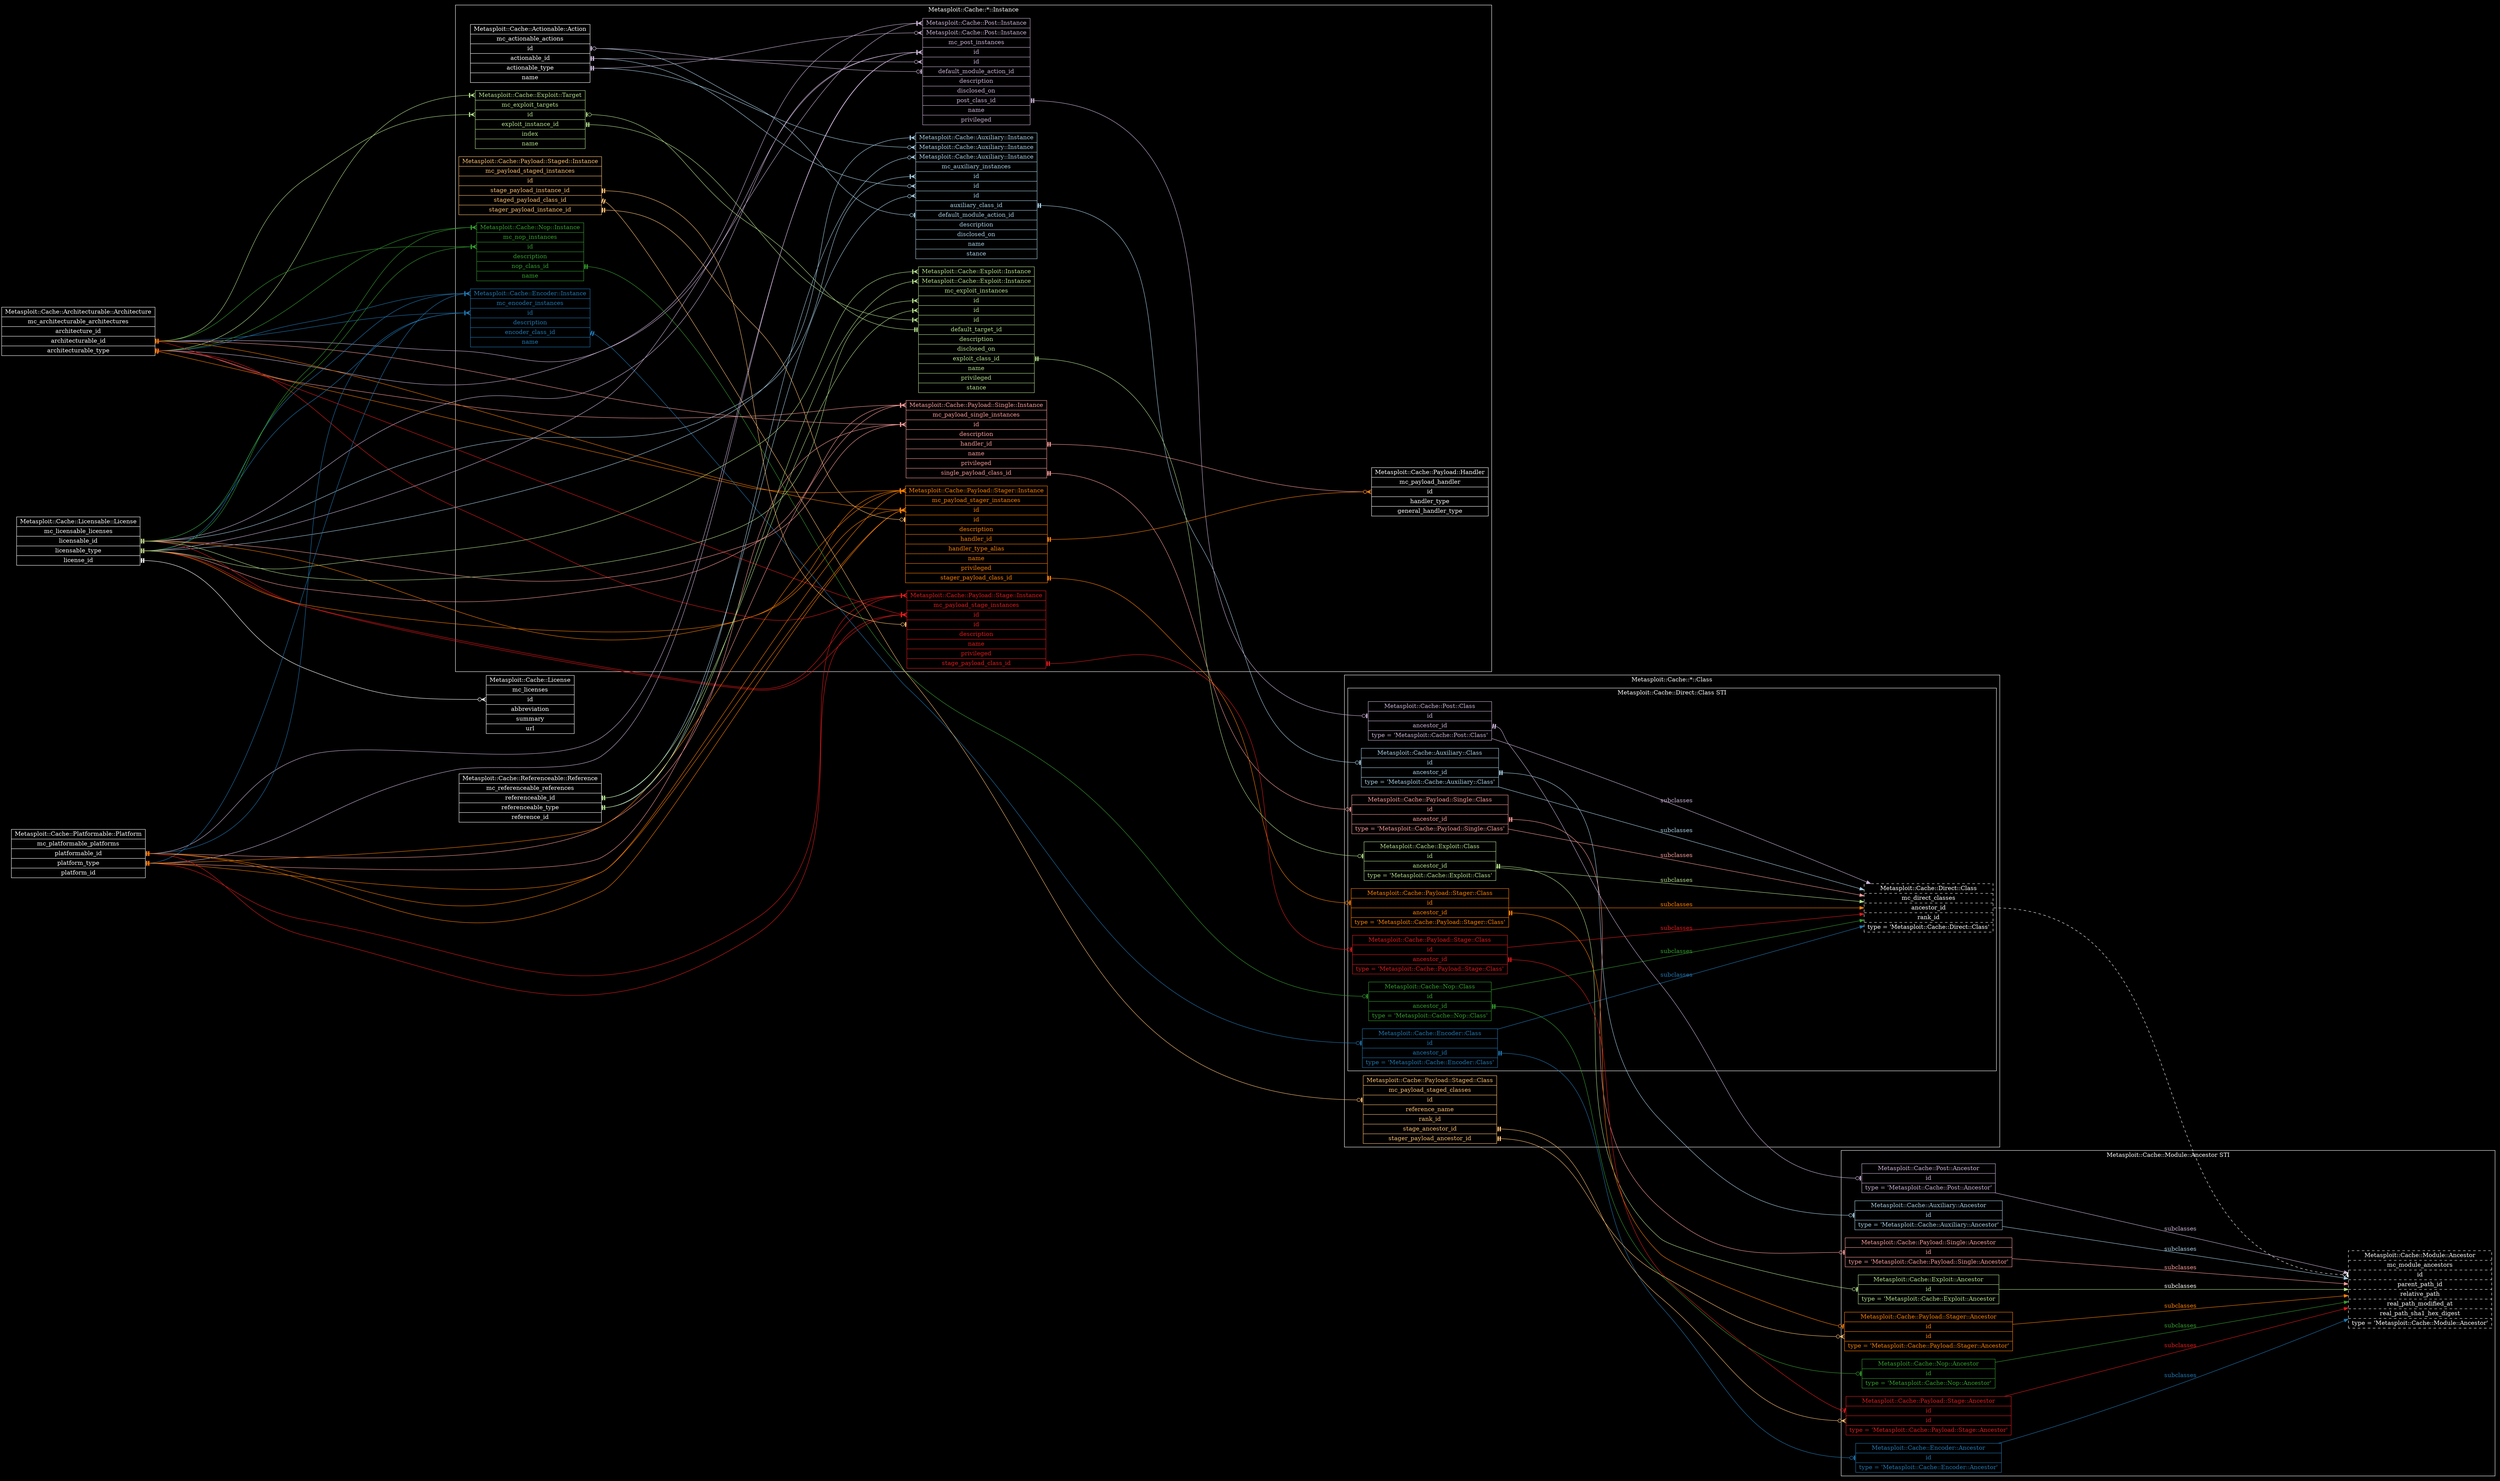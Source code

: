 digraph "metasploit-cache" {
  graph [
    bgcolor = "black"
    rankdir = "LR"
    ranksep = "10"
  ]
  node [
    color = "white"
    fontcolor = "white"
    shape = "record"
  ]
  edge [
    color = "white"
    fontcolor = "white"
  ]

  "Metasploit::Cache::Actionable::Action" [
    label = "Metasploit::Cache::Actionable::Action | mc_actionable_actions | <id>id | <actionable_id>actionable_id | <actionable_type>actionable_type | name"
  ]

  "Metasploit::Cache::Actionable::Action":actionable_id -> "Metasploit::Cache::Auxiliary::Instance":id_for_action [
    arrowhead = "crowodot"
    arrowtail = "teetee"
    color = "/paired9/1"
    dir = "both"
  ]

  "Metasploit::Cache::Actionable::Action":actionable_type -> "Metasploit::Cache::Auxiliary::Instance":type_for_actionable_type [
    arrowhead = "crowodot"
    arrowtail = "teetee"
    color = "/paired9/1"
    dir = "both"
  ]

  "Metasploit::Cache::Actionable::Action":actionable_id -> "Metasploit::Cache::Post::Instance":id_for_action [
    arrowhead = "crowodot"
    arrowtail = "teetee"
    color = "/paired9/9"
    dir = "both"
  ]

  "Metasploit::Cache::Actionable::Action":actionable_type -> "Metasploit::Cache::Post::Instance":type_for_actionable_type [
    arrowhead = "crowodot"
    arrowtail = "teetee"
    color = "/paired9/9"
    dir = "both"
  ]

  "Metasploit::Cache::Architecturable::Architecture" [
    label = "Metasploit::Cache::Architecturable::Architecture | mc_architecturable_architectures | <architecture_id>architecture_id | <architecturable_id>architecturable_id | <architecturable_type>architecturable_type"
  ]

  "Metasploit::Cache::Architecturable::Architecture":architecturable_id -> "Metasploit::Cache::Encoder::Instance":id [
    arrowhead = "crowtee"
    arrowtail = "teetee"
    color = "/paired9/2"
    dir = "both"
  ]

  "Metasploit::Cache::Architecturable::Architecture":architecturable_type -> "Metasploit::Cache::Encoder::Instance":type [
    arrowhead = "crowtee"
    arrowtail = "teetee"
    color = "/paired9/2"
    dir = "both"
  ]

  "Metasploit::Cache::Architecturable::Architecture":architecturable_id -> "Metasploit::Cache::Exploit::Target":id [
    arrowhead = "crowtee"
    arrowtail = "teetee"
    color = "/paired9/3"
    dir = "both"
  ]

  "Metasploit::Cache::Architecturable::Architecture":architecturable_type -> "Metasploit::Cache::Exploit::Target":type [
    arrowhead = "crowtee"
    arrowtail = "teetee"
    color = "/paired9/3"
    dir = "both"
  ]

  "Metasploit::Cache::Architecturable::Architecture":architecturable_id -> "Metasploit::Cache::Nop::Instance":id [
    arrowhead = "crowtee"
    arrowtail = "teetee"
    color = "/paired9/4"
    dir = "both"
  ]

  "Metasploit::Cache::Architecturable::Architecture":architecturable_type -> "Metasploit::Cache::Nop::Instance":type [
    arrowhead = "crowtee"
    arrowtail = "teetee"
    color = "/paired9/4"
    dir = "both"
  ]

  "Metasploit::Cache::Architecturable::Architecture":architecturable_id -> "Metasploit::Cache::Payload::Single::Instance":id [
    arrowhead = "crowtee"
    arrowtail = "teetee"
    color = "/paired9/5"
    dir = "both"
  ]

  "Metasploit::Cache::Architecturable::Architecture":architecturable_type -> "Metasploit::Cache::Payload::Single::Instance":type [
    arrowhead = "crowtee"
    arrowtail = "teetee"
    color = "/paired9/5"
    dir = "both"
  ]

  "Metasploit::Cache::Architecturable::Architecture":architecturable_id -> "Metasploit::Cache::Payload::Stage::Instance":id [
    arrowhead = "crowtee"
    arrowtail = "teetee"
    color = "/paired9/6"
    dir = "both"
  ]

  "Metasploit::Cache::Architecturable::Architecture":architecturable_type -> "Metasploit::Cache::Payload::Stage::Instance":type [
    arrowhead = "crowtee"
    arrowtail = "teetee"
    color = "/paired9/6"
    dir = "both"
  ]

  "Metasploit::Cache::Architecturable::Architecture":architecturable_id -> "Metasploit::Cache::Payload::Stager::Instance":id [
    arrowhead = "crowtee"
    arrowtail = "teetee"
    color = "/paired9/8"
    dir = "both"
  ]

  "Metasploit::Cache::Architecturable::Architecture":architecturable_type -> "Metasploit::Cache::Payload::Stager::Instance":type [
    arrowhead = "crowtee"
    arrowtail = "teetee"
    color = "/paired9/8"
    dir = "both"
  ]

  "Metasploit::Cache::Architecturable::Architecture":architecturable_id -> "Metasploit::Cache::Post::Instance":id [
    arrowhead = "crowtee"
    arrowtail = "teetee"
    color = "/paired9/9"
    dir = "both"
  ]

  "Metasploit::Cache::Architecturable::Architecture":architecturable_type -> "Metasploit::Cache::Post::Instance":type [
    arrowhead = "crowtee"
    arrowtail = "teetee"
    color = "/paired9/9"
    dir = "both"
  ]

  "Metasploit::Cache::License" [
    label = "Metasploit::Cache::License | mc_licenses | <id>id | abbreviation | summary | url"
  ]

  "Metasploit::Cache::Licensable::License" [
    label = "Metasploit::Cache::Licensable::License | mc_licensable_licenses | <licensable_id>licensable_id | <licensable_type>licensable_type | <license_id>license_id"
  ]

  "Metasploit::Cache::Licensable::License":licensable_id -> "Metasploit::Cache::Auxiliary::Instance":id [
    arrowhead = "crowtee"
    arrowtail = "teetee"
    color = "/paired9/1"
    dir = "both"
  ]

  "Metasploit::Cache::Licensable::License":licensable_type -> "Metasploit::Cache::Auxiliary::Instance":type [
    arrowhead = "crowtee"
    arrowtail = "teetee"
    color = "/paired9/1"
    dir = "both"
  ]

  "Metasploit::Cache::Licensable::License":licensable_id -> "Metasploit::Cache::Encoder::Instance":id [
    arrowhead = "crowtee"
    arrowtail = "teetee"
    color = "/paired9/2"
    dir = "both"
  ]

  "Metasploit::Cache::Licensable::License":licensable_type -> "Metasploit::Cache::Encoder::Instance":type [
    arrowhead = "crowtee"
    arrowtail = "teetee"
    color = "/paired9/2"
    dir = "both"
  ]

  "Metasploit::Cache::Licensable::License":licensable_id -> "Metasploit::Cache::Exploit::Instance":id_for_licensable_id [
    arrowhead = "crowtee"
    arrowtail = "teetee"
    color = "/paired9/3"
    dir = "both"
  ]

  "Metasploit::Cache::Licensable::License":licensable_type -> "Metasploit::Cache::Exploit::Instance":type [
    arrowhead = "crowtee"
    arrowtail = "teetee"
    color = "/paired9/3"
    dir = "both"
  ]

  "Metasploit::Cache::Licensable::License":licensable_id -> "Metasploit::Cache::Nop::Instance":id [
    arrowhead = "crowtee"
    arrowtail = "teetee"
    color = "/paired9/4"
    dir = "both"
  ]

  "Metasploit::Cache::Licensable::License":licensable_type -> "Metasploit::Cache::Nop::Instance":type [
    arrowhead = "crowtee"
    arrowtail = "teetee"
    color = "/paired9/4"
    dir = "both"
  ]

  "Metasploit::Cache::Licensable::License":licensable_id -> "Metasploit::Cache::Payload::Single::Instance":id [
    arrowhead = "crowtee"
    arrowtail = "teetee"
    color = "/paired9/5"
    dir = "both"
  ]

  "Metasploit::Cache::Licensable::License":licensable_type -> "Metasploit::Cache::Payload::Single::Instance":type [
    arrowhead = "crowtee"
    arrowtail = "teetee"
    color = "/paired9/5"
    dir = "both"
  ]

  "Metasploit::Cache::Licensable::License":licensable_id -> "Metasploit::Cache::Payload::Stage::Instance":id [
    arrowhead = "crowtee"
    arrowtail = "teetee"
    color = "/paired9/6"
    dir = "both"
  ]

  "Metasploit::Cache::Licensable::License":licensable_type -> "Metasploit::Cache::Payload::Stage::Instance":type [
    arrowhead = "crowtee"
    arrowtail = "teetee"
    color = "/paired9/6"
    dir = "both"
  ]

  "Metasploit::Cache::Licensable::License":licensable_id -> "Metasploit::Cache::Payload::Stager::Instance":id [
    arrowhead = "crowtee"
    arrowtail = "teetee"
    color = "/paired9/8"
    dir = "both"
  ]

  "Metasploit::Cache::Licensable::License":licensable_type -> "Metasploit::Cache::Payload::Stager::Instance":type [
    arrowhead = "crowtee"
    arrowtail = "teetee"
    color = "/paired9/8"
    dir = "both"
  ]

  "Metasploit::Cache::Licensable::License":licensable_id -> "Metasploit::Cache::Post::Instance":id [
    arrowhead = "crowtee"
    arrowtail = "teetee"
    color = "/paired9/9"
    dir = "both"
  ]

  "Metasploit::Cache::Licensable::License":licensable_type -> "Metasploit::Cache::Post::Instance":type [
    arrowhead = "crowtee"
    arrowtail = "teetee"
    color = "/paired9/9"
    dir = "both"
  ]

  "Metasploit::Cache::Licensable::License":license_id -> "Metasploit::Cache::License":id [
    arrowhead = "crowodot"
    arrowtail = "teetee"
    dir = "both"
  ]

  "Metasploit::Cache::Payload::Handler" [
    label = "Metasploit::Cache::Payload::Handler | mc_payload_handler | <id>id | handler_type | general_handler_type"
  ]

  "Metasploit::Cache::Platformable::Platform" [
    label = "Metasploit::Cache::Platformable::Platform | mc_platformable_platforms | <platformable_id>platformable_id | <platformable_type>platform_type | <platform_id>platform_id"
  ]

  "Metasploit::Cache::Platformable::Platform":platformable_id -> "Metasploit::Cache::Encoder::Instance":id [
    arrowhead = "crowtee"
    arrowtail = "teetee"
    color = "/paired9/2"
    dir = "both"
  ]

  "Metasploit::Cache::Platformable::Platform":platformable_type -> "Metasploit::Cache::Encoder::Instance":type [
    arrowhead = "crowtee"
    arrowtail = "teetee"
    color = "/paired9/2"
    dir = "both"
  ]

  "Metasploit::Cache::Platformable::Platform":platformable_id -> "Metasploit::Cache::Payload::Single::Instance":id [
    arrowhead = "crowtee"
    arrowtail = "teetee"
    color = "/paired9/5"
    dir = "both"
  ]

  "Metasploit::Cache::Platformable::Platform":platformable_type -> "Metasploit::Cache::Payload::Single::Instance":type [
    arrowhead = "crowtee"
    arrowtail = "teetee"
    color = "/paired9/5"
    dir = "both"
  ]

  "Metasploit::Cache::Platformable::Platform":platformable_id -> "Metasploit::Cache::Payload::Stage::Instance":id [
    arrowhead = "crowtee"
    arrowtail = "teetee"
    color = "/paired9/6"
    dir = "both"
  ]

  "Metasploit::Cache::Platformable::Platform":platformable_type -> "Metasploit::Cache::Payload::Stage::Instance":type [
    arrowhead = "crowtee"
    arrowtail = "teetee"
    color = "/paired9/6"
    dir = "both"
  ]

  "Metasploit::Cache::Platformable::Platform":platformable_id -> "Metasploit::Cache::Payload::Stager::Instance":id [
    arrowhead = "crowtee"
    arrowtail = "teetee"
    color = "/paired9/8"
    dir = "both"
  ]

  "Metasploit::Cache::Platformable::Platform":platformable_type -> "Metasploit::Cache::Payload::Stager::Instance":type [
    arrowhead = "crowtee"
    arrowtail = "teetee"
    color = "/paired9/8"
    dir = "both"
  ]

  "Metasploit::Cache::Platformable::Platform":platformable_id -> "Metasploit::Cache::Post::Instance":id [
    arrowhead = "crowtee"
    arrowtail = "teetee"
    color = "/paired9/9"
    dir = "both"
  ]

  "Metasploit::Cache::Platformable::Platform":platformable_type -> "Metasploit::Cache::Post::Instance":id [
    arrowhead = "crowtee"
    arrowtail = "teetee"
    color = "/paired9/9"
    dir = "both"
  ]

  "Metasploit::Cache::Platformable::Platform":platformable_id -> "Metasploit::Cache::Payload::Stager::Instance":id [
    arrowhead = "crowtee"
    arrowtail = "teetee"
    color = "/paired9/8"
    dir = "both"
  ]

  "Metasploit::Cache::Platformable::Platform":platformable_type -> "Metasploit::Cache::Payload::Stager::Instance":type [
    arrowhead = "crowtee"
    arrowtail = "teetee"
    color = "/paired9/8"
    dir = "both"
  ]

  "Metasploit::Cache::Referenceable::Reference" [
    label = "Metasploit::Cache::Referenceable::Reference | mc_referenceable_references | <referenceable_id>referenceable_id | <referenceable_type>referenceable_type | reference_id"
  ]

  "Metasploit::Cache::Referenceable::Reference":referenceable_id -> "Metasploit::Cache::Auxiliary::Instance":id_for_referenceable_id [
    arrowhead = "crowodot"
    arrowtail = "teetee"
    color = "/paired9/1"
    dir = "both"
  ]

  "Metasploit::Cache::Referenceable::Reference":referenceable_type -> "Metasploit::Cache::Auxiliary::Instance":type_for_referenceable_type [
    arrowhead = "crowodot"
    arrowtail = "teetee"
    color = "/paired9/1"
    dir = "both"
  ]

  "Metasploit::Cache::Referenceable::Reference":referenceable_id -> "Metasploit::Cache::Exploit::Instance":id_for_referenceable_id [
    arrowhead = "crowtee"
    arrowtail = "teetee"
    color = "/paired9/3"
    dir = "both"
  ]

  "Metasploit::Cache::Referenceable::Reference":referenceable_type -> "Metasploit::Cache::Exploit::Instance":type_for_referenceable_type [
    arrowhead = "crowtee"
    arrowtail = "teetee"
    color = "/paired9/3"
    dir = "both"
  ]

  "Metasploit::Cache::Exploit::Target" [
    color = "/paired9/3"
    fontcolor = "/paired9/3"
    label = "<type>Metasploit::Cache::Exploit::Target | mc_exploit_targets | <id>id | <exploit_instance_id>exploit_instance_id | index | name"
  ]

  "Metasploit::Cache::Exploit::Target":exploit_instance_id -> "Metasploit::Cache::Exploit::Instance":id_to_exploit_instance_id [
    arrowhead = "crowtee"
    arrowtail = "teetee"
    color = "/paired9/3"
    dir = "both"
  ]

  subgraph cluster_mc_module_ancestors {
    color = "white"
    fontcolor = "white"
    label = "Metasploit::Cache::Module::Ancestor STI"

    "Metasploit::Cache::Module::Ancestor" [
      label = "Metasploit::Cache::Module::Ancestor | mc_module_ancestors | <id>id | <parent_path_id>parent_path_id | relative_path | real_path_modified_at | real_path_sha1_hex_digest | type = 'Metasploit::Cache::Module::Ancestor'"
      style = "dashed"
    ]

    "Metasploit::Cache::Auxiliary::Ancestor" [
      fontcolor = "/paired9/1"
      label = "Metasploit::Cache::Auxiliary::Ancestor | <id>id | type = 'Metasploit::Cache::Auxiliary::Ancestor'"
      color = "/paired9/1"
    ]

    "Metasploit::Cache::Auxiliary::Ancestor" -> "Metasploit::Cache::Module::Ancestor" [
      color = "/paired9/1"
      fontcolor = "/paired9/1"
      label = "subclasses"
    ]

    "Metasploit::Cache::Encoder::Ancestor" [
      color = "/paired9/2"
      fontcolor = "/paired9/2"
      label = "Metasploit::Cache::Encoder::Ancestor | <id>id | type = 'Metasploit::Cache::Encoder::Ancestor'"
    ]

    "Metasploit::Cache::Encoder::Ancestor" -> "Metasploit::Cache::Module::Ancestor" [
      color = "/paired9/2"
      fontcolor = "/paired9/2"
      label = "subclasses"
    ]

    "Metasploit::Cache::Exploit::Ancestor" [
      color = "/paired9/3"
      fontcolor = "/paired9/3"
      label = "Metasploit::Cache::Exploit::Ancestor | <id>id | type = 'Metasploit::Cache::Exploit::Ancestor"
    ]

    "Metasploit::Cache::Exploit::Ancestor" -> "Metasploit::Cache::Module::Ancestor" [
      color = "/paired9/3"
      fontcolot = "/paired9/3"
      label = "subclasses"
    ]

    "Metasploit::Cache::Nop::Ancestor" [
      color = "/paired9/4"
      fontcolor = "/paired9/4"
      label = "Metasploit::Cache::Nop::Ancestor | <id>id | type = 'Metasploit::Cache::Nop::Ancestor'"
    ]

    "Metasploit::Cache::Nop::Ancestor" -> "Metasploit::Cache::Module::Ancestor" [
      color = "/paired9/4"
      fontcolor = "/paired9/4"
      label = "subclasses"
    ]

    "Metasploit::Cache::Payload::Single::Ancestor" [
      color = "/paired9/5"
      fontcolor = "/paired9/5"
      label = "Metasploit::Cache::Payload::Single::Ancestor | <id>id | type = 'Metasploit::Cache::Payload::Single::Ancestor'"
    ]

    "Metasploit::Cache::Payload::Single::Ancestor" -> "Metasploit::Cache::Module::Ancestor" [
      color = "/paired9/5"
      fontcolor = "/paired9/5"
      label = "subclasses"
    ]

    "Metasploit::Cache::Payload::Stage::Ancestor" [
      color = "/paired9/6"
      fontcolor = "/paired9/6"
      label = "Metasploit::Cache::Payload::Stage::Ancestor | <id_to_ancestor_id>id | <id_to_stage_payload_ancestor_id>id | type = 'Metasploit::Cache::Payload::Stage::Ancestor'"
    ]

    "Metasploit::Cache::Payload::Stage::Ancestor" -> "Metasploit::Cache::Module::Ancestor" [
      color = "/paired9/6"
      fontcolor = "/paired9/6"
      label = "subclasses"
    ]

    "Metasploit::Cache::Payload::Stager::Ancestor" [
      color = "/paired9/8"
      fontcolor = "/paired9/8"
      label = "Metasploit::Cache::Payload::Stager::Ancestor | <id_to_ancestor_id>id | <id_to_stager_payload_ancestor_id>id | type = 'Metasploit::Cache::Payload::Stager::Ancestor'"
    ]

    "Metasploit::Cache::Payload::Stager::Ancestor" -> "Metasploit::Cache::Module::Ancestor" [
      color = "/paired9/8"
      fontcolor = "/paired9/8"
      label = "subclasses"
    ]

    "Metasploit::Cache::Post::Ancestor" [
      color = "/paired9/9"
      fontcolor = "/paired9/9"
      label = "Metasploit::Cache::Post::Ancestor | <id>id | type = 'Metasploit::Cache::Post::Ancestor'"
    ]

    "Metasploit::Cache::Post::Ancestor" -> "Metasploit::Cache::Module::Ancestor" [
      color = "/paired9/9"
      fontcolor = "/paired9/9"
      label = "subclasses"
    ]
  }

  subgraph cluster_metasploit_cache_class {
    color = "white"
    fontcolor = "white"
    label = "Metasploit::Cache::*::Class"

    subgraph cluster_metasploit_cache_direct_class {
      color = "white"
      fontcolor = "white"

      label = "Metasploit::Cache::Direct::Class STI"

      "Metasploit::Cache::Direct::Class" [
        label = "Metasploit::Cache::Direct::Class | mc_direct_classes | <ancestor_id>ancestor_id | <rank_id>rank_id | type = 'Metasploit::Cache::Direct::Class'"
        style = "dashed"
      ]

      "Metasploit::Cache::Direct::Class":ancestor_id -> "Metasploit::Cache::Module::Ancestor":id [
        arrowhead = "teeodot"
        arrowtail = "teetee"
        style = "dashed"
      ]

      "Metasploit::Cache::Auxiliary::Class" [
        color = "/paired9/1"
        fontcolor = "/paired9/1"
        label = "Metasploit::Cache::Auxiliary::Class | <id>id | <ancestor_id>ancestor_id | type = 'Metasploit::Cache::Auxiliary::Class'"
      ]

      "Metasploit::Cache::Auxiliary::Class" -> "Metasploit::Cache::Direct::Class" [
        color = "/paired9/1"
        fontcolor = "/paired9/1"
        label = "subclasses"
      ]

      "Metasploit::Cache::Auxiliary::Class":ancestor_id -> "Metasploit::Cache::Auxiliary::Ancestor":id [
        arrowhead = "teeodot"
        arrowtail = "teetee"
        color = "/paired9/1"
        dir = "both"
      ]

      "Metasploit::Cache::Encoder::Class" [
        color = "/paired9/2"
        fontcolor = "/paired9/2"
        label = "Metasploit::Cache::Encoder::Class | <id>id | <ancestor_id>ancestor_id | type = 'Metasploit::Cache::Encoder::Class'"
      ]

      "Metasploit::Cache::Encoder::Class" -> "Metasploit::Cache::Direct::Class" [
        color = "/paired9/2"
        fontcolor = "/paired9/2"
        label = "subclasses"
      ]

      "Metasploit::Cache::Encoder::Class":ancestor_id -> "Metasploit::Cache::Encoder::Ancestor":id [
        arrowhead = "teeodot"
        arrowtail = "teetee"
        color = "/paired9/2"
        dir = "both"
      ]

      "Metasploit::Cache::Exploit::Class" [
        color = "/paired9/3"
        fontcolor = "/paired9/3"
        label = "Metasploit::Cache::Exploit::Class | <id>id | <ancestor_id>ancestor_id | type = 'Metasploit::Cache::Exploit::Class'"
      ]

      "Metasploit::Cache::Exploit::Class" -> "Metasploit::Cache::Direct::Class" [
        color = "/paired9/3"
        fontcolor = "/paired9/3"
        label = "subclasses"
      ]

      "Metasploit::Cache::Exploit::Class":ancestor_id -> "Metasploit::Cache::Exploit::Ancestor":id [
        arrowhead = "teeodot"
        arrowtail = "teetee"
        color = "/paired9/3"
        dir = "both"
      ]

      "Metasploit::Cache::Nop::Class" [
        color = "/paired9/4"
        fontcolor = "/paired9/4"
        label = "Metasploit::Cache::Nop::Class | <id>id | <ancestor_id>ancestor_id | type = 'Metasploit::Cache::Nop::Class'"
      ]

      "Metasploit::Cache::Nop::Class" -> "Metasploit::Cache::Direct::Class" [
        color = "/paired9/4"
        fontcolor = "/paired9/4"
        label = "subclasses"
      ]

      "Metasploit::Cache::Nop::Class":ancestor_id -> "Metasploit::Cache::Nop::Ancestor":id [
        arrowhead = "teeodot"
        arrowtail = "teetee"
        color = "/paired9/4"
        dir = "both"
      ]

      "Metasploit::Cache::Payload::Single::Class" [
        color = "/paired9/5"
        fontcolor = "/paired9/5"
        label = "Metasploit::Cache::Payload::Single::Class | <id>id | <ancestor_id>ancestor_id | type = 'Metasploit::Cache::Payload::Single::Class'"
      ]

      "Metasploit::Cache::Payload::Single::Class" -> "Metasploit::Cache::Direct::Class" [
        color = "/paired9/5"
        fontcolor = "/paired9/5"
        label = "subclasses"
      ]

      "Metasploit::Cache::Payload::Single::Class":ancestor_id -> "Metasploit::Cache::Payload::Single::Ancestor":id [
        arrowhead = "teeodot"
        arrowtail = "teetee"
        color = "/paired9/5"
        dir = "both"
      ]

      "Metasploit::Cache::Payload::Stage::Class" [
        color = "/paired9/6"
        fontcolor = "/paired9/6"
        label = "Metasploit::Cache::Payload::Stage::Class | <id>id | <ancestor_id>ancestor_id | type = 'Metasploit::Cache::Payload::Stage::Class'"
      ]

      "Metasploit::Cache::Payload::Stage::Class" -> "Metasploit::Cache::Direct::Class" [
        color = "/paired9/6"
        fontcolor = "/paired9/6"
        label = "subclasses"
      ]

      "Metasploit::Cache::Payload::Stage::Class":ancestor_id -> "Metasploit::Cache::Payload::Stage::Ancestor":id_to_ancestor_id [
        arrowhead = "teeodot"
        arrowtail = "teetee"
        color = "/paired9/6"
        dir = "both"
      ]


      "Metasploit::Cache::Payload::Stager::Class" [
        color = "/paired9/8"
        fontcolor = "/paired9/8"
        label = "Metasploit::Cache::Payload::Stager::Class | <id>id | <ancestor_id>ancestor_id | type = 'Metasploit::Cache::Payload::Stager::Class'"
      ]

      "Metasploit::Cache::Payload::Stager::Class" -> "Metasploit::Cache::Direct::Class" [
        color = "/paired9/8"
        fontcolor = "/paired9/8"
        label = "subclasses"
      ]

      "Metasploit::Cache::Payload::Stager::Class":ancestor_id -> "Metasploit::Cache::Payload::Stager::Ancestor":id_to_ancestor_id [
        arrowhead = "teeodot"
        arrowtail = "teetee"
        color = "/paired9/8"
        dir = "both"
      ]

      "Metasploit::Cache::Post::Class" [
        color = "/paired9/9"
        fontcolor = "/paired9/9"
        label = "Metasploit::Cache::Post::Class | <id>id | <ancestor_id>ancestor_id | type = 'Metasploit::Cache::Post::Class'"
      ]

      "Metasploit::Cache::Post::Class" -> "Metasploit::Cache::Direct::Class" [
        color = "/paired9/9"
        fontcolor = "/paired9/9"
        label = "subclasses"
      ]

      "Metasploit::Cache::Post::Class":ancestor_id -> "Metasploit::Cache::Post::Ancestor":id [
        arrowhead = "teeodot"
        arrowtail = "teetee"
        color = "/paired9/9"
        dir = "both"
      ]
    }

    "Metasploit::Cache::Payload::Staged::Class" [
      color = "/paired9/7"
      fontcolor = "/paired9/7"
      label = "Metasploit::Cache::Payload::Staged::Class | mc_payload_staged_classes | <id>id | reference_name | <rank_id>rank_id | <stage_payload_ancestor_id>stage_ancestor_id | <stager_payload_ancestor_id>stager_payload_ancestor_id"
    ]

    "Metasploit::Cache::Payload::Staged::Class":stage_payload_ancestor_id -> "Metasploit::Cache::Payload::Stage::Ancestor":id_to_stage_payload_ancestor_id [
      arrowhead = "crowodot"
      arrowtail = "teetee"
      color = "/paired9/7"
      dir = "both"
    ]

    "Metasploit::Cache::Payload::Staged::Class":stager_payload_ancestor_id -> "Metasploit::Cache::Payload::Stager::Ancestor":id_to_stager_payload_ancestor_id [
        arrowhead = "crowodot"
        arrowtail = "teetee"
        color = "/paired9/7"
        dir = "both"
    ]
  }

  subgraph cluster_metasploit_cache_instance {
    color = "white"
    fontcolor = "white"
    label = "Metasploit::Cache::*::Instance"

    "Metasploit::Cache::Auxiliary::Instance" [
      color = "/paired9/1"
      fontcolor = "/paired9/1"
      label = "<type>Metasploit::Cache::Auxiliary::Instance | <type_for_actionable_type>Metasploit::Cache::Auxiliary::Instance | <type_for_referenceable_type>Metasploit::Cache::Auxiliary::Instance | mc_auxiliary_instances | <id>id | <id_for_action>id | <id_for_referenceable_id>id | <auxiliary_class_id>auxiliary_class_id | <default_module_action_id>default_module_action_id | description | disclosed_on | name | stance"
    ]

    "Metasploit::Cache::Auxiliary::Instance":auxiliary_class_id -> "Metasploit::Cache::Auxiliary::Class":id [
      arrowhead = "teeodot"
      arrowtail = "teetee"
      color = "/paired9/1"
      dir = "both"
    ]

    "Metasploit::Cache::Auxiliary::Instance":default_module_action_id -> "Metasploit::Cache::Actionable::Action":id [
      arrowhead = "teeodot"
      arrowtail = "teeodot"
      color = "/paired9/1"
      dir = "both"
    ]

    "Metasploit::Cache::Encoder::Instance" [
      color = "/paired9/2"
      fontcolor = "/paired9/2"
      label = "<type>Metasploit::Cache::Encoder::Instance | mc_encoder_instances | <id>id | description | <encoder_class_id>encoder_class_id | name"
    ]

    "Metasploit::Cache::Encoder::Instance":encoder_class_id -> "Metasploit::Cache::Encoder::Class":id [
      arrowhead = "teeodot"
      arrowtail = "teetee"
      color = "/paired9/2"
      dir = "both"
    ]

    "Metasploit::Cache::Exploit::Instance" [
      color = "/paired9/3"
      fontcolor = "/paired9/3"
      label = "<type>Metasploit::Cache::Exploit::Instance | <type_for_referenceable_type>Metasploit::Cache::Exploit::Instance | mc_exploit_instances | <id_for_licensable_id>id | <id_for_referenceable_id>id | <id_to_exploit_instance_id>id | <default_target_id>default_target_id | description | disclosed_on | <exploit_class_id>exploit_class_id | name | privileged | stance"
    ]

    "Metasploit::Cache::Exploit::Instance":default_target_id -> "Metasploit::Cache::Exploit::Target":id [
      arrowhead = "teeodot"
      arrowtail = "teetee"
      color = "/paired9/3"
      dir = "both"
    ]

    "Metasploit::Cache::Exploit::Instance":exploit_class_id -> "Metasploit::Cache::Exploit::Class":id [
      arrowhead = "teeodot"
      arrowtail = "teetee"
      color = "/paired9/3"
      dir = "both"
    ]

    "Metasploit::Cache::Nop::Instance" [
      color = "/paired9/4"
      fontcolor = "/paired9/4"
      label = "<type>Metasploit::Cache::Nop::Instance | mc_nop_instances | <id>id | description | <nop_class_id>nop_class_id | name"
    ]

    "Metasploit::Cache::Nop::Instance":nop_class_id -> "Metasploit::Cache::Nop::Class":id [
      arrowhead = "teeodot"
      arrowtail = "teetee"
      color = "/paired9/4"
      dir = "both"
    ]

    "Metasploit::Cache::Payload::Single::Instance" [
      color = "/paired9/5"
      fontcolor = "/paired9/5"
      label = "<type>Metasploit::Cache::Payload::Single::Instance | mc_payload_single_instances | <id>id | description | <handler_id>handler_id | name | privileged | <single_payload_class_id>single_payload_class_id"
    ]

    "Metasploit::Cache::Payload::Single::Instance":handler_id -> "Metasploit::Cache::Payload::Handler":id [
      arrowhead = "crowodot"
      arrowtail = "teetee"
      color = "/paired9/5"
      dir = "both"
    ]

    "Metasploit::Cache::Payload::Single::Instance":single_payload_class_id -> "Metasploit::Cache::Payload::Single::Class":id [
      arrowhead = "teeodot"
      arrowtail = "teetee"
      color = "/paired9/5"
      dir = "both"
    ]

    "Metasploit::Cache::Payload::Stage::Instance" [
      color = "/paired9/6"
      fontcolor = "/paired9/6"
      label = "<type>Metasploit::Cache::Payload::Stage::Instance | mc_payload_stage_instances | <id>id | <id_for_stage_payload_instance_id>id | description | name | privileged | <stage_payload_class_id>stage_payload_class_id"
    ]

    "Metasploit::Cache::Payload::Stage::Instance":stage_payload_class_id -> "Metasploit::Cache::Payload::Stage::Class":id [
      arrowhead = "teeodot"
      arrowtail = "teetee"
      color = "/paired9/6"
      dir = "both"
    ]

    "Metasploit::Cache::Payload::Staged::Instance" [
      color = "/paired9/7"
      fontcolor = "/paired9/7"
      label = "Metasploit::Cache::Payload::Staged::Instance | mc_payload_staged_instances | <id>id | <stage_payload_instance_id>stage_payload_instance_id | <staged_payload_class_id>staged_payload_class_id | <stager_payload_instance_id>stager_payload_instance_id"
    ]

    "Metasploit::Cache::Payload::Staged::Instance":stage_payload_instance_id -> "Metasploit::Cache::Payload::Stage::Instance":id_for_stage_payload_instance_id [
      arrowhead = "teeodot"
      arrowtail = "teetee"
      color = "/paired9/7"
      dir = "both"
    ]

    "Metasploit::Cache::Payload::Staged::Instance":staged_payload_class_id -> "Metasploit::Cache::Payload::Staged::Class":id [
      arrowhead = "teeodot"
      arrowtail = "teetee"
      color = "/paired9/7"
      dir = "both"
    ]

    "Metasploit::Cache::Payload::Staged::Instance":stager_payload_instance_id -> "Metasploit::Cache::Payload::Stager::Instance":id_for_stager_payload_instance_id [
      arrowhead = "teeodot"
      arrowtail = "teetee"
      color = "/paired9/7"
      dir = "both"
    ]

    "Metasploit::Cache::Payload::Stager::Instance" [
      color = "/paired9/8"
      fontcolor = "/paired9/8"
      label = "<type>Metasploit::Cache::Payload::Stager::Instance | mc_payload_stager_instances | <id>id | <id_for_stager_payload_instance_id>id | description | <handler_id>handler_id | handler_type_alias | name | privileged | <stager_payload_class_id>stager_payload_class_id"
    ]

    "Metasploit::Cache::Payload::Stager::Instance":handler_id -> "Metasploit::Cache::Payload::Handler":id [
      arrowhead = "crowodot"
      arrowtail = "teetee"
      color = "/paired9/8"
      dir = "both"
    ]

    "Metasploit::Cache::Payload::Stager::Instance":stager_payload_class_id -> "Metasploit::Cache::Payload::Stager::Class":id [
      arrowhead = "teeodot"
      arrowtail = "teetee"
      color = "/paired9/8"
      dir = "both"
    ]

    "Metasploit::Cache::Post::Instance" [
      color = "/paired9/9"
      fontcolor = "/paired9/9"
      label = "<type>Metasploit::Cache::Post::Instance | <type_for_actionable_type>Metasploit::Cache::Post::Instance | mc_post_instances | <id>id | <id_for_action>id | <default_module_action_id>default_module_action_id | description | disclosed_on | <post_class_id>post_class_id | name | privileged"
    ]

    "Metasploit::Cache::Post::Instance":default_module_action_id -> "Metasploit::Cache::Actionable::Action":id [
      arrowhead = "teeodot"
      arrowtail = "teeodot"
      color = "/paired9/9"
      dir = "both"
    ]

    "Metasploit::Cache::Post::Instance":post_class_id -> "Metasploit::Cache::Post::Class":id [
      arrowhead = "teeodot"
      arrowtail = "teetee"
      color = "/paired9/9"
      dir = "both"
    ]
  }
}